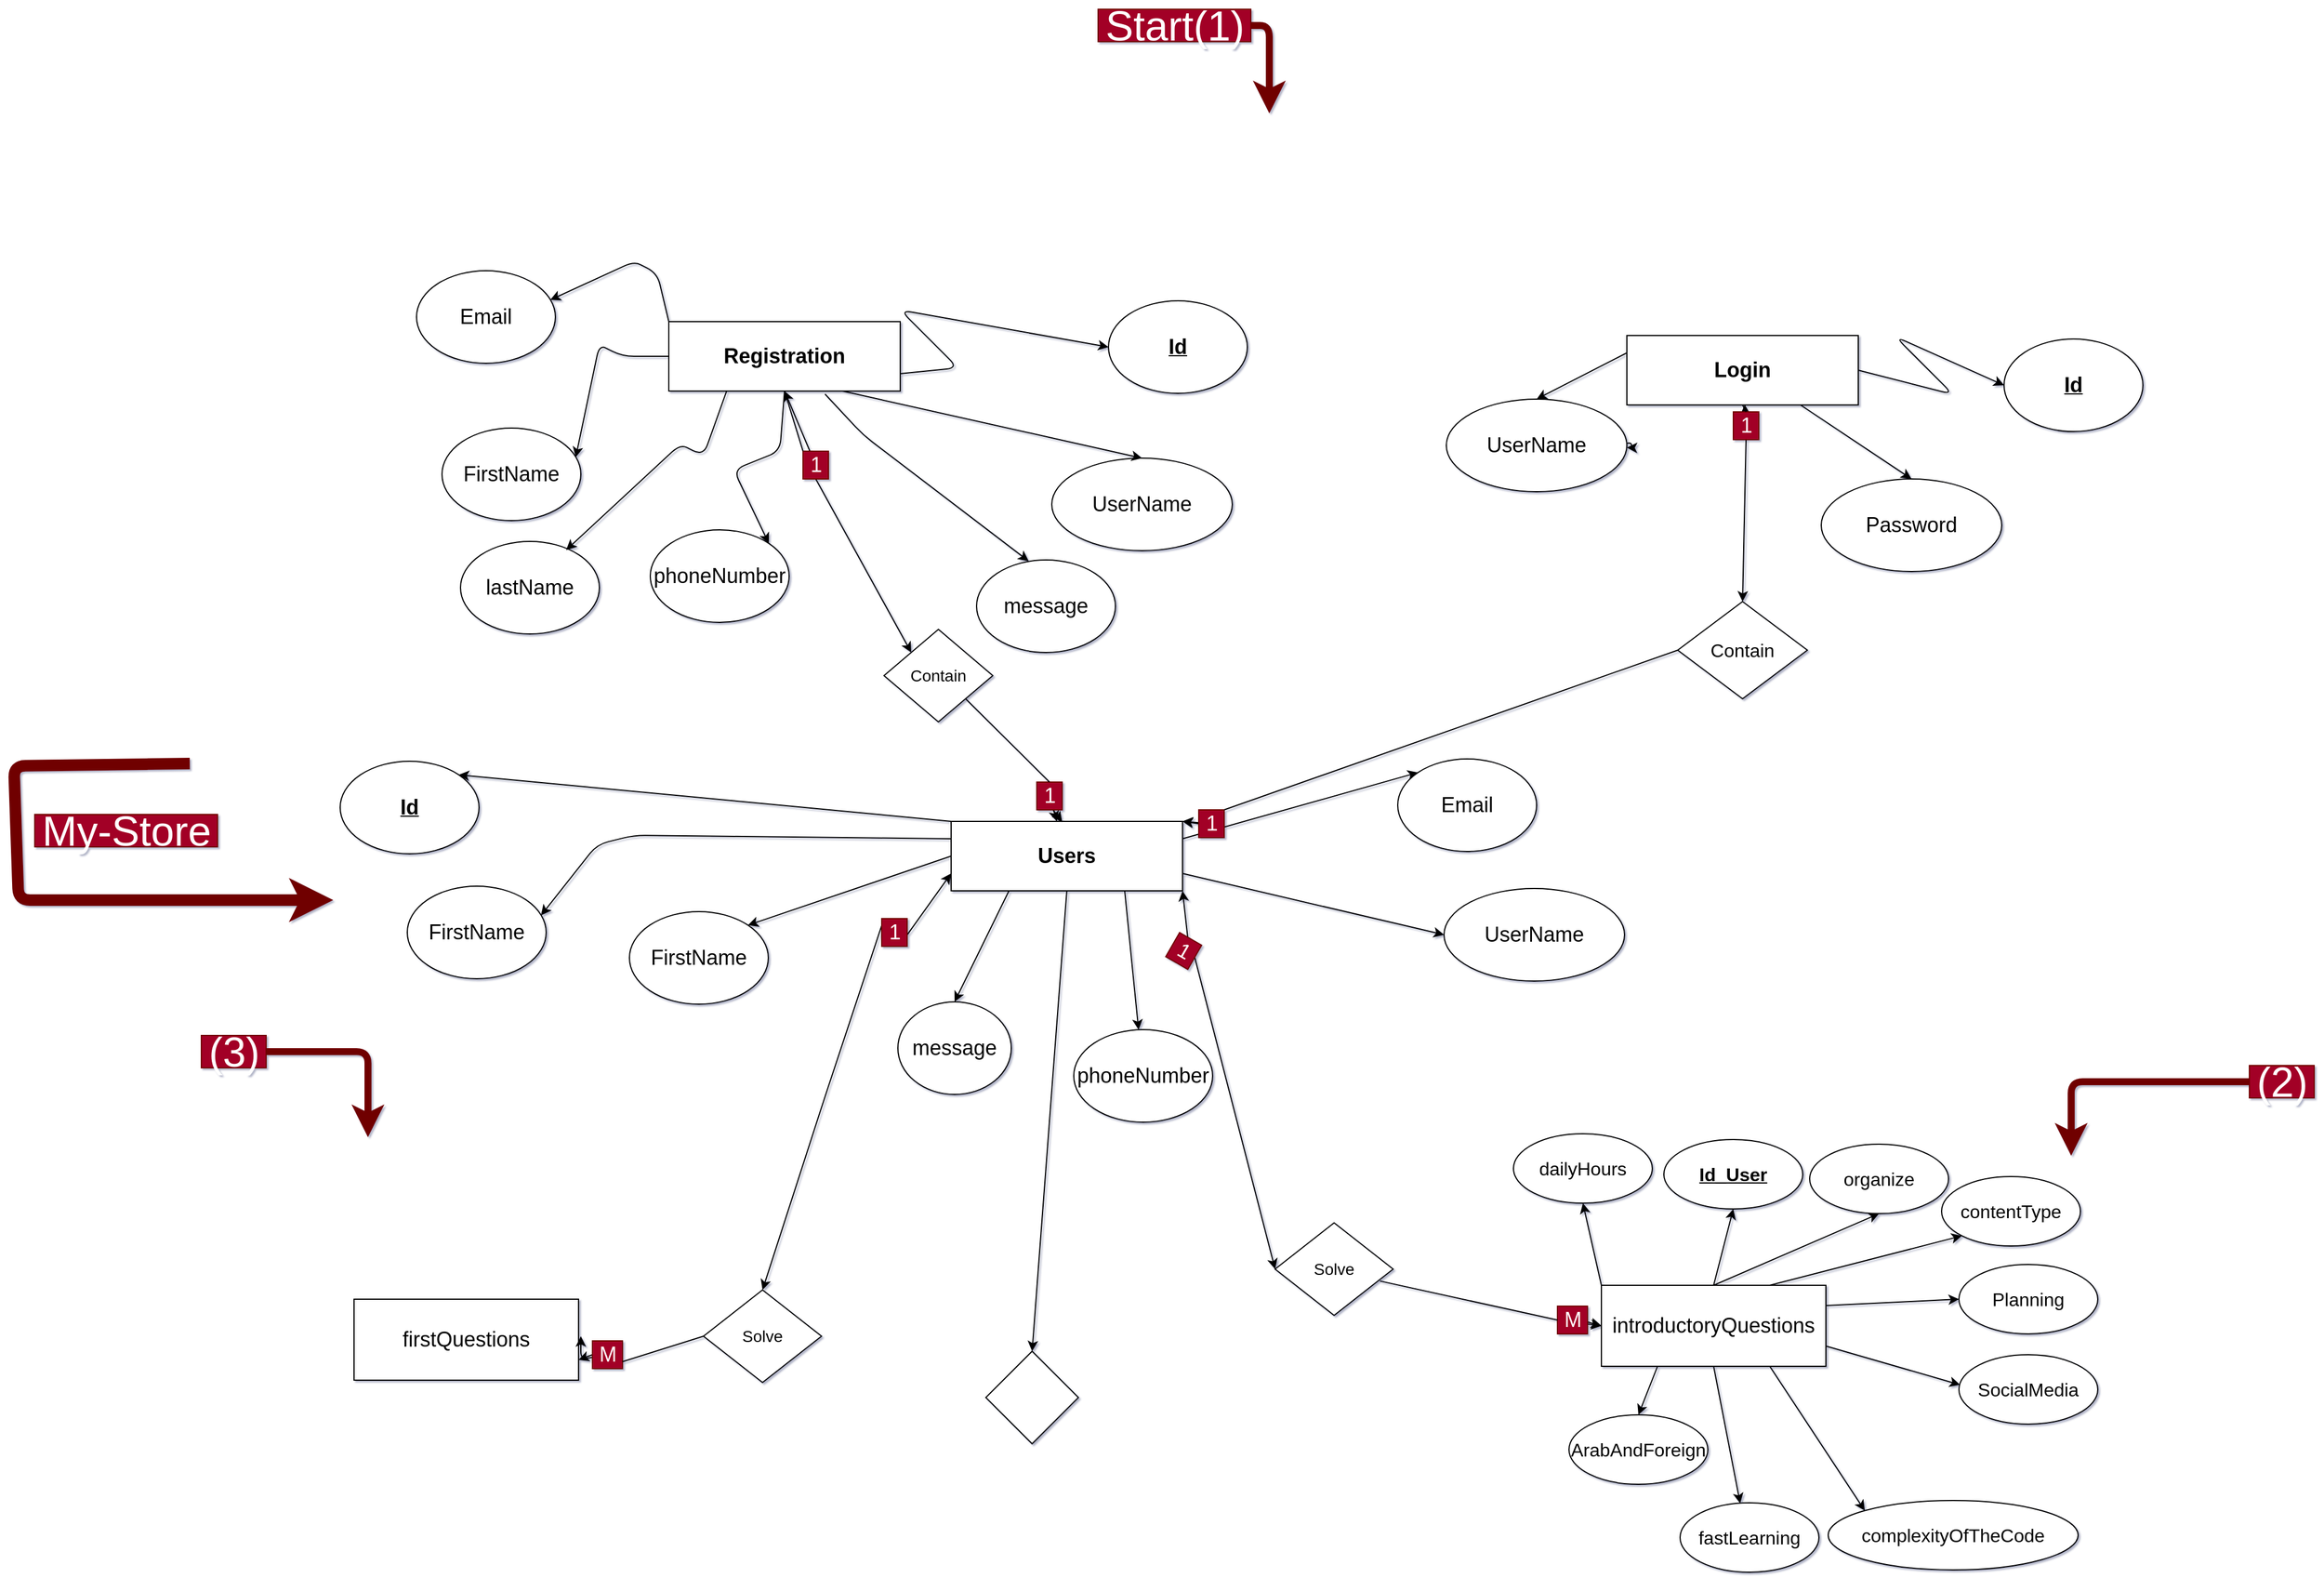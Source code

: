<mxfile>
    <diagram id="y1dGy0X4rMR0xC7phDoN" name="Start">
        <mxGraphModel dx="2214" dy="1220" grid="1" gridSize="2" guides="1" tooltips="1" connect="1" arrows="1" fold="1" page="0" pageScale="1" pageWidth="850" pageHeight="1100" background="none" math="0" shadow="1">
            <root>
                <mxCell id="0"/>
                <mxCell id="1" parent="0"/>
                <mxCell id="25" value="" style="edgeStyle=none;html=1;fontColor=#CCFFE6;entryX=0;entryY=0;entryDx=0;entryDy=0;exitX=0.5;exitY=1;exitDx=0;exitDy=0;startArrow=none;" parent="1" source="45" target="24" edge="1">
                    <mxGeometry relative="1" as="geometry">
                        <mxPoint x="278.767" y="305.901" as="targetPoint"/>
                    </mxGeometry>
                </mxCell>
                <mxCell id="2" value="&lt;font style=&quot;font-size: 18px&quot; color=&quot;#000000&quot;&gt;&lt;b&gt;Registration&lt;/b&gt;&lt;/font&gt;" style="whiteSpace=wrap;html=1;" parent="1" vertex="1">
                    <mxGeometry x="164" y="24" width="200" height="60" as="geometry"/>
                </mxCell>
                <mxCell id="3" value="FirstName" style="ellipse;whiteSpace=wrap;html=1;fontSize=18;" parent="1" vertex="1">
                    <mxGeometry x="-32" y="116" width="120" height="80" as="geometry"/>
                </mxCell>
                <mxCell id="4" value="&lt;u&gt;&lt;b&gt;Id&lt;/b&gt;&lt;/u&gt;" style="ellipse;whiteSpace=wrap;html=1;fontSize=18;" parent="1" vertex="1">
                    <mxGeometry x="544" y="6" width="120" height="80" as="geometry"/>
                </mxCell>
                <mxCell id="5" value="" style="endArrow=classic;html=1;fontSize=18;exitX=1;exitY=0.75;exitDx=0;exitDy=0;entryX=0;entryY=0.5;entryDx=0;entryDy=0;" parent="1" source="2" target="4" edge="1">
                    <mxGeometry width="50" height="50" relative="1" as="geometry">
                        <mxPoint x="364" y="64" as="sourcePoint"/>
                        <mxPoint x="414" y="14" as="targetPoint"/>
                        <Array as="points">
                            <mxPoint x="414" y="64"/>
                            <mxPoint x="364" y="14"/>
                        </Array>
                    </mxGeometry>
                </mxCell>
                <mxCell id="6" value="" style="endArrow=classic;html=1;fontSize=18;entryX=0.963;entryY=0.316;entryDx=0;entryDy=0;entryPerimeter=0;exitX=0;exitY=0.5;exitDx=0;exitDy=0;" parent="1" source="2" target="3" edge="1">
                    <mxGeometry width="50" height="50" relative="1" as="geometry">
                        <mxPoint x="164" y="54" as="sourcePoint"/>
                        <mxPoint x="4" y="64" as="targetPoint"/>
                        <Array as="points">
                            <mxPoint x="124" y="54"/>
                            <mxPoint x="104" y="44"/>
                        </Array>
                    </mxGeometry>
                </mxCell>
                <mxCell id="7" value="lastName" style="ellipse;whiteSpace=wrap;html=1;fontSize=18;" parent="1" vertex="1">
                    <mxGeometry x="-16" y="214" width="120" height="80" as="geometry"/>
                </mxCell>
                <mxCell id="8" value="" style="endArrow=classic;html=1;fontSize=18;entryX=0.761;entryY=0.093;entryDx=0;entryDy=0;entryPerimeter=0;exitX=0.25;exitY=1;exitDx=0;exitDy=0;" parent="1" source="2" target="7" edge="1">
                    <mxGeometry width="50" height="50" relative="1" as="geometry">
                        <mxPoint x="234" y="140" as="sourcePoint"/>
                        <mxPoint x="74" y="150" as="targetPoint"/>
                        <Array as="points">
                            <mxPoint x="194" y="140"/>
                            <mxPoint x="174" y="130"/>
                        </Array>
                    </mxGeometry>
                </mxCell>
                <mxCell id="9" value="phoneNumber&lt;span style=&quot;color: rgba(0 , 0 , 0 , 0) ; font-family: monospace ; font-size: 0px&quot;&gt;%3CmxGraphModel%3E%3Croot%3E%3CmxCell%20id%3D%220%22%2F%3E%3CmxCell%20id%3D%221%22%20parent%3D%220%22%2F%3E%3CmxCell%20id%3D%222%22%20value%3D%22FirstName%22%20style%3D%22ellipse%3BwhiteSpace%3Dwrap%3Bhtml%3D1%3BfontSize%3D18%3B%22%20vertex%3D%221%22%20parent%3D%221%22%3E%3CmxGeometry%20x%3D%2290%22%20y%3D%2210%22%20width%3D%22120%22%20height%3D%2280%22%20as%3D%22geometry%22%2F%3E%3C%2FmxCell%3E%3CmxCell%20id%3D%223%22%20value%3D%22%22%20style%3D%22curved%3D1%3BendArrow%3Dclassic%3Bhtml%3D1%3Brounded%3D0%3BfontSize%3D18%3BentryX%3D0.963%3BentryY%3D0.316%3BentryDx%3D0%3BentryDy%3D0%3BentryPerimeter%3D0%3B%22%20edge%3D%221%22%20target%3D%222%22%20parent%3D%221%22%3E%3CmxGeometry%20width%3D%2250%22%20height%3D%2250%22%20relative%3D%221%22%20as%3D%22geometry%22%3E%3CmxPoint%20x%3D%22280%22%20y%3D%2240%22%20as%3D%22sourcePoint%22%2F%3E%3CmxPoint%20x%3D%22120%22%20y%3D%2250%22%20as%3D%22targetPoint%22%2F%3E%3CArray%20as%3D%22points%22%3E%3CmxPoint%20x%3D%22240%22%20y%3D%2240%22%2F%3E%3CmxPoint%20x%3D%22220%22%20y%3D%2230%22%2F%3E%3C%2FArray%3E%3C%2FmxGeometry%3E%3C%2FmxCell%3E%3C%2Froot%3E%3C%2FmxGraphModel%3E&lt;/span&gt;" style="ellipse;whiteSpace=wrap;html=1;fontSize=18;" parent="1" vertex="1">
                    <mxGeometry x="148" y="204" width="120" height="80" as="geometry"/>
                </mxCell>
                <mxCell id="10" value="" style="endArrow=classic;html=1;fontSize=18;exitX=0.5;exitY=1;exitDx=0;exitDy=0;entryX=1;entryY=0;entryDx=0;entryDy=0;" parent="1" source="2" target="9" edge="1">
                    <mxGeometry width="50" height="50" relative="1" as="geometry">
                        <mxPoint x="350" y="182" as="sourcePoint"/>
                        <mxPoint x="224" y="160" as="targetPoint"/>
                        <Array as="points">
                            <mxPoint x="260" y="136"/>
                            <mxPoint x="220" y="152"/>
                        </Array>
                    </mxGeometry>
                </mxCell>
                <mxCell id="12" value="message" style="ellipse;whiteSpace=wrap;html=1;fontSize=18;" parent="1" vertex="1">
                    <mxGeometry x="430" y="230" width="120" height="80" as="geometry"/>
                </mxCell>
                <mxCell id="13" value="" style="endArrow=classic;html=1;fontSize=18;entryX=0.375;entryY=0.013;entryDx=0;entryDy=0;entryPerimeter=0;exitX=0.675;exitY=1.044;exitDx=0;exitDy=0;exitPerimeter=0;" parent="1" source="2" target="12" edge="1">
                    <mxGeometry width="50" height="50" relative="1" as="geometry">
                        <mxPoint x="320" y="80" as="sourcePoint"/>
                        <mxPoint x="360" y="216" as="targetPoint"/>
                        <Array as="points">
                            <mxPoint x="332" y="122"/>
                        </Array>
                    </mxGeometry>
                </mxCell>
                <mxCell id="37" value="" style="edgeStyle=none;html=1;fontColor=#CCFFE6;exitX=0.5;exitY=1;exitDx=0;exitDy=0;entryX=0.5;entryY=0;entryDx=0;entryDy=0;startArrow=none;" parent="1" source="41" target="36" edge="1">
                    <mxGeometry relative="1" as="geometry">
                        <mxPoint x="1074" y="116" as="sourcePoint"/>
                    </mxGeometry>
                </mxCell>
                <mxCell id="14" value="&lt;font style=&quot;font-size: 18px&quot; color=&quot;#000000&quot;&gt;&lt;b&gt;Login&lt;/b&gt;&lt;/font&gt;" style="whiteSpace=wrap;html=1;" parent="1" vertex="1">
                    <mxGeometry x="992" y="36" width="200" height="60" as="geometry"/>
                </mxCell>
                <mxCell id="15" value="&lt;u&gt;&lt;b&gt;Id&lt;/b&gt;&lt;/u&gt;" style="ellipse;whiteSpace=wrap;html=1;fontSize=18;" parent="1" vertex="1">
                    <mxGeometry x="1318" y="39" width="120" height="80" as="geometry"/>
                </mxCell>
                <mxCell id="16" value="" style="endArrow=classic;html=1;fontSize=18;exitX=1;exitY=0.5;exitDx=0;exitDy=0;entryX=0;entryY=0.5;entryDx=0;entryDy=0;" parent="1" source="14" target="15" edge="1">
                    <mxGeometry width="50" height="50" relative="1" as="geometry">
                        <mxPoint x="1224" y="87.0" as="sourcePoint"/>
                        <mxPoint x="1274" y="37" as="targetPoint"/>
                        <Array as="points">
                            <mxPoint x="1274" y="87"/>
                            <mxPoint x="1224" y="37"/>
                        </Array>
                    </mxGeometry>
                </mxCell>
                <mxCell id="17" value="UserName" style="ellipse;whiteSpace=wrap;html=1;fontSize=18;" parent="1" vertex="1">
                    <mxGeometry x="836" y="91" width="156" height="80" as="geometry"/>
                </mxCell>
                <mxCell id="18" value="" style="endArrow=classic;html=1;fontSize=18;entryX=0.5;entryY=0;entryDx=0;entryDy=0;exitX=0;exitY=0.25;exitDx=0;exitDy=0;" parent="1" source="14" target="17" edge="1">
                    <mxGeometry width="50" height="50" relative="1" as="geometry">
                        <mxPoint x="1180" y="103.0" as="sourcePoint"/>
                        <mxPoint x="1180" y="237" as="targetPoint"/>
                        <Array as="points"/>
                    </mxGeometry>
                </mxCell>
                <mxCell id="19" style="edgeStyle=none;html=1;fontColor=#CCFFE6;" parent="1" source="17" target="17" edge="1">
                    <mxGeometry relative="1" as="geometry"/>
                </mxCell>
                <mxCell id="24" value="&lt;font style=&quot;font-size: 14px&quot;&gt;Contain&lt;/font&gt;" style="rhombus;whiteSpace=wrap;html=1;" parent="1" vertex="1">
                    <mxGeometry x="350" y="290" width="94" height="80" as="geometry"/>
                </mxCell>
                <mxCell id="59" value="" style="edgeStyle=none;html=1;fontSize=14;fontColor=#CCFFE6;exitX=1;exitY=0.5;exitDx=0;exitDy=0;entryX=0;entryY=0.5;entryDx=0;entryDy=0;startArrow=none;" parent="1" source="52" target="48" edge="1">
                    <mxGeometry relative="1" as="geometry"/>
                </mxCell>
                <mxCell id="87" value="" style="edgeStyle=none;html=1;entryX=0.5;entryY=0;entryDx=0;entryDy=0;exitX=0.5;exitY=1;exitDx=0;exitDy=0;" parent="1" source="31" target="86" edge="1">
                    <mxGeometry relative="1" as="geometry">
                        <mxPoint x="506" y="568" as="sourcePoint"/>
                    </mxGeometry>
                </mxCell>
                <mxCell id="143" style="edgeStyle=none;html=1;exitX=0;exitY=0;exitDx=0;exitDy=0;entryX=1;entryY=0;entryDx=0;entryDy=0;" edge="1" parent="1" source="31" target="137">
                    <mxGeometry relative="1" as="geometry"/>
                </mxCell>
                <mxCell id="147" style="edgeStyle=none;html=1;exitX=0;exitY=0.5;exitDx=0;exitDy=0;entryX=1;entryY=0;entryDx=0;entryDy=0;" edge="1" parent="1" source="31" target="146">
                    <mxGeometry relative="1" as="geometry">
                        <mxPoint x="406" y="654" as="sourcePoint"/>
                    </mxGeometry>
                </mxCell>
                <mxCell id="149" style="edgeStyle=none;html=1;exitX=1;exitY=0.25;exitDx=0;exitDy=0;entryX=0;entryY=0;entryDx=0;entryDy=0;" edge="1" parent="1" source="31" target="148">
                    <mxGeometry relative="1" as="geometry"/>
                </mxCell>
                <mxCell id="151" style="edgeStyle=none;html=1;exitX=0.75;exitY=1;exitDx=0;exitDy=0;" edge="1" parent="1" source="31" target="150">
                    <mxGeometry relative="1" as="geometry">
                        <mxPoint x="556" y="669" as="sourcePoint"/>
                    </mxGeometry>
                </mxCell>
                <mxCell id="742" style="edgeStyle=none;html=1;exitX=0.25;exitY=1;exitDx=0;exitDy=0;entryX=0.5;entryY=0;entryDx=0;entryDy=0;" edge="1" parent="1" source="31" target="152">
                    <mxGeometry relative="1" as="geometry">
                        <mxPoint x="456" y="669" as="sourcePoint"/>
                    </mxGeometry>
                </mxCell>
                <mxCell id="744" style="edgeStyle=none;html=1;exitX=1;exitY=0.75;exitDx=0;exitDy=0;entryX=0;entryY=0.5;entryDx=0;entryDy=0;" edge="1" parent="1" source="31" target="743">
                    <mxGeometry relative="1" as="geometry">
                        <mxPoint x="606" y="639" as="sourcePoint"/>
                    </mxGeometry>
                </mxCell>
                <mxCell id="31" value="&lt;font style=&quot;font-size: 18px&quot; color=&quot;#000000&quot;&gt;&lt;b&gt;Users&lt;/b&gt;&lt;/font&gt;" style="whiteSpace=wrap;html=1;" parent="1" vertex="1">
                    <mxGeometry x="408" y="456" width="200" height="60" as="geometry"/>
                </mxCell>
                <mxCell id="39" value="" style="edgeStyle=none;html=1;fontColor=#CCFFE6;entryX=1;entryY=0;entryDx=0;entryDy=0;exitX=0;exitY=0.5;exitDx=0;exitDy=0;startArrow=none;" parent="1" source="42" target="31" edge="1">
                    <mxGeometry relative="1" as="geometry">
                        <mxPoint x="1080" y="354" as="targetPoint"/>
                    </mxGeometry>
                </mxCell>
                <mxCell id="36" value="&lt;font size=&quot;3&quot;&gt;Contain&lt;/font&gt;" style="rhombus;whiteSpace=wrap;html=1;" parent="1" vertex="1">
                    <mxGeometry x="1036" y="266" width="112" height="84" as="geometry"/>
                </mxCell>
                <mxCell id="99" value="" style="edgeStyle=none;html=1;" parent="1" source="41" target="14" edge="1">
                    <mxGeometry relative="1" as="geometry"/>
                </mxCell>
                <mxCell id="100" value="" style="edgeStyle=none;html=1;" parent="1" source="41" target="14" edge="1">
                    <mxGeometry relative="1" as="geometry"/>
                </mxCell>
                <mxCell id="101" value="" style="edgeStyle=none;html=1;" parent="1" source="41" target="14" edge="1">
                    <mxGeometry relative="1" as="geometry"/>
                </mxCell>
                <mxCell id="95" value="" style="edgeStyle=none;html=1;entryX=1;entryY=0;entryDx=0;entryDy=0;" parent="1" source="42" target="31" edge="1">
                    <mxGeometry relative="1" as="geometry"/>
                </mxCell>
                <mxCell id="102" value="" style="edgeStyle=none;html=1;entryX=0.5;entryY=1;entryDx=0;entryDy=0;" parent="1" source="45" target="2" edge="1">
                    <mxGeometry relative="1" as="geometry">
                        <mxPoint x="286" y="104" as="targetPoint"/>
                    </mxGeometry>
                </mxCell>
                <mxCell id="92" value="" style="edgeStyle=none;html=1;" parent="1" source="46" target="31" edge="1">
                    <mxGeometry relative="1" as="geometry"/>
                </mxCell>
                <mxCell id="94" value="" style="edgeStyle=none;html=1;entryX=0.48;entryY=0.011;entryDx=0;entryDy=0;entryPerimeter=0;exitX=0.632;exitY=0.985;exitDx=0;exitDy=0;exitPerimeter=0;" parent="1" source="46" target="31" edge="1">
                    <mxGeometry relative="1" as="geometry"/>
                </mxCell>
                <mxCell id="51" value="" style="edgeStyle=none;html=1;fontSize=18;fontColor=#CCFFE6;exitX=0.889;exitY=0.629;exitDx=0;exitDy=0;exitPerimeter=0;entryX=0;entryY=0.5;entryDx=0;entryDy=0;startArrow=none;" parent="1" source="53" target="50" edge="1">
                    <mxGeometry relative="1" as="geometry">
                        <mxPoint x="780" y="839" as="sourcePoint"/>
                    </mxGeometry>
                </mxCell>
                <mxCell id="48" value="&lt;font style=&quot;font-size: 14px&quot;&gt;Solve&lt;/font&gt;" style="rhombus;whiteSpace=wrap;html=1;" parent="1" vertex="1">
                    <mxGeometry x="688" y="803" width="102" height="80" as="geometry"/>
                </mxCell>
                <mxCell id="69" value="" style="edgeStyle=none;html=1;fontSize=14;fontColor=#CCFFE6;exitX=0.25;exitY=1;exitDx=0;exitDy=0;entryX=0.5;entryY=0;entryDx=0;entryDy=0;" parent="1" source="50" target="68" edge="1">
                    <mxGeometry relative="1" as="geometry"/>
                </mxCell>
                <mxCell id="70" style="edgeStyle=none;html=1;fontSize=14;fontColor=#CCFFE6;exitX=0.5;exitY=1;exitDx=0;exitDy=0;entryX=0.433;entryY=0.009;entryDx=0;entryDy=0;entryPerimeter=0;" parent="1" source="50" target="72" edge="1">
                    <mxGeometry relative="1" as="geometry">
                        <mxPoint x="1220" y="1009" as="targetPoint"/>
                    </mxGeometry>
                </mxCell>
                <mxCell id="71" value="" style="edgeStyle=none;html=1;fontSize=14;fontColor=#CCFFE6;exitX=0.75;exitY=0;exitDx=0;exitDy=0;entryX=0;entryY=1;entryDx=0;entryDy=0;" parent="1" source="50" target="66" edge="1">
                    <mxGeometry relative="1" as="geometry"/>
                </mxCell>
                <mxCell id="76" value="" style="edgeStyle=none;html=1;fontSize=14;fontColor=#CCFFE6;entryX=0.5;entryY=1;entryDx=0;entryDy=0;exitX=0;exitY=0;exitDx=0;exitDy=0;" parent="1" source="50" target="75" edge="1">
                    <mxGeometry relative="1" as="geometry"/>
                </mxCell>
                <mxCell id="50" value="&lt;font style=&quot;font-size: 18px&quot; color=&quot;#000000&quot;&gt;introductoryQuestions&lt;/font&gt;" style="whiteSpace=wrap;html=1;align=center;" parent="1" vertex="1">
                    <mxGeometry x="970" y="857" width="194" height="70" as="geometry"/>
                </mxCell>
                <mxCell id="98" value="" style="edgeStyle=none;html=1;entryX=0;entryY=0.5;entryDx=0;entryDy=0;exitX=0.969;exitY=0.564;exitDx=0;exitDy=0;exitPerimeter=0;" parent="1" source="53" target="50" edge="1">
                    <mxGeometry relative="1" as="geometry"/>
                </mxCell>
                <mxCell id="54" value="" style="edgeStyle=none;html=1;fontSize=18;fontColor=#CCFFE6;exitX=0;exitY=0.25;exitDx=0;exitDy=0;entryX=0.5;entryY=0;entryDx=0;entryDy=0;startArrow=none;" parent="1" source="60" target="56" edge="1">
                    <mxGeometry relative="1" as="geometry">
                        <mxPoint x="97" y="677" as="sourcePoint"/>
                        <Array as="points">
                            <mxPoint x="298" y="697"/>
                        </Array>
                    </mxGeometry>
                </mxCell>
                <mxCell id="55" value="" style="edgeStyle=none;html=1;fontSize=18;fontColor=#CCFFE6;entryX=1;entryY=0.75;entryDx=0;entryDy=0;exitX=0;exitY=0.5;exitDx=0;exitDy=0;startArrow=none;" parent="1" source="58" target="57" edge="1">
                    <mxGeometry relative="1" as="geometry"/>
                </mxCell>
                <mxCell id="56" value="&lt;font style=&quot;font-size: 14px&quot;&gt;Solve&lt;/font&gt;" style="rhombus;whiteSpace=wrap;html=1;" parent="1" vertex="1">
                    <mxGeometry x="194" y="861" width="102" height="80" as="geometry"/>
                </mxCell>
                <mxCell id="57" value="&lt;span style=&quot;font-size: 18px&quot;&gt;&lt;font color=&quot;#000000&quot;&gt;firstQuestions&lt;/font&gt;&lt;/span&gt;" style="whiteSpace=wrap;html=1;align=center;" parent="1" vertex="1">
                    <mxGeometry x="-108" y="869" width="194" height="70" as="geometry"/>
                </mxCell>
                <mxCell id="103" value="" style="edgeStyle=none;html=1;" parent="1" source="58" edge="1">
                    <mxGeometry relative="1" as="geometry">
                        <mxPoint x="88" y="901" as="targetPoint"/>
                        <Array as="points">
                            <mxPoint x="88" y="921"/>
                        </Array>
                    </mxGeometry>
                </mxCell>
                <mxCell id="97" value="" style="edgeStyle=none;html=1;entryX=0;entryY=0.75;entryDx=0;entryDy=0;exitX=1.01;exitY=0.574;exitDx=0;exitDy=0;exitPerimeter=0;" parent="1" source="60" target="31" edge="1">
                    <mxGeometry relative="1" as="geometry">
                        <mxPoint x="406" y="624" as="targetPoint"/>
                    </mxGeometry>
                </mxCell>
                <mxCell id="61" value="UserName" style="ellipse;whiteSpace=wrap;html=1;fontSize=18;" parent="1" vertex="1">
                    <mxGeometry x="495" y="142" width="156" height="80" as="geometry"/>
                </mxCell>
                <mxCell id="62" value="" style="endArrow=classic;html=1;fontSize=18;entryX=0.5;entryY=0;entryDx=0;entryDy=0;exitX=0.75;exitY=1;exitDx=0;exitDy=0;" parent="1" source="2" target="61" edge="1">
                    <mxGeometry width="50" height="50" relative="1" as="geometry">
                        <mxPoint x="580" y="158" as="sourcePoint"/>
                        <mxPoint x="770" y="359" as="targetPoint"/>
                        <Array as="points"/>
                    </mxGeometry>
                </mxCell>
                <mxCell id="64" value="Password" style="ellipse;whiteSpace=wrap;html=1;fontSize=18;" parent="1" vertex="1">
                    <mxGeometry x="1160" y="160" width="156" height="80" as="geometry"/>
                </mxCell>
                <mxCell id="65" value="" style="endArrow=classic;html=1;fontSize=18;entryX=0.5;entryY=0;entryDx=0;entryDy=0;exitX=0.75;exitY=1;exitDx=0;exitDy=0;" parent="1" source="14" target="64" edge="1">
                    <mxGeometry width="50" height="50" relative="1" as="geometry">
                        <mxPoint x="1314" y="105" as="sourcePoint"/>
                        <mxPoint x="1504" y="306" as="targetPoint"/>
                        <Array as="points"/>
                    </mxGeometry>
                </mxCell>
                <mxCell id="66" value="&lt;font size=&quot;3&quot;&gt;contentType&lt;/font&gt;" style="ellipse;whiteSpace=wrap;html=1;" parent="1" vertex="1">
                    <mxGeometry x="1264" y="763" width="120" height="60" as="geometry"/>
                </mxCell>
                <mxCell id="68" value="&lt;font size=&quot;3&quot;&gt;ArabAndForeign&lt;/font&gt;" style="ellipse;whiteSpace=wrap;html=1;" parent="1" vertex="1">
                    <mxGeometry x="942" y="969" width="120" height="60" as="geometry"/>
                </mxCell>
                <mxCell id="72" value="&lt;font size=&quot;3&quot;&gt;fastLearning&lt;/font&gt;" style="ellipse;whiteSpace=wrap;html=1;" parent="1" vertex="1">
                    <mxGeometry x="1038" y="1045" width="120" height="60" as="geometry"/>
                </mxCell>
                <mxCell id="75" value="&lt;font size=&quot;3&quot;&gt;dailyHours&lt;/font&gt;" style="ellipse;whiteSpace=wrap;html=1;" parent="1" vertex="1">
                    <mxGeometry x="894" y="726" width="120" height="60" as="geometry"/>
                </mxCell>
                <mxCell id="77" style="edgeStyle=none;html=1;fontSize=14;fontColor=#CCFFE6;exitX=0.75;exitY=1;exitDx=0;exitDy=0;entryX=0;entryY=0;entryDx=0;entryDy=0;" parent="1" source="50" target="78" edge="1">
                    <mxGeometry relative="1" as="geometry">
                        <mxPoint x="1348" y="1007" as="targetPoint"/>
                        <mxPoint x="1200.96" y="925" as="sourcePoint"/>
                    </mxGeometry>
                </mxCell>
                <mxCell id="78" value="&lt;font size=&quot;3&quot;&gt;complexityOfTheCode&lt;/font&gt;" style="ellipse;whiteSpace=wrap;html=1;" parent="1" vertex="1">
                    <mxGeometry x="1166" y="1043" width="216" height="60" as="geometry"/>
                </mxCell>
                <mxCell id="79" value="" style="edgeStyle=none;html=1;fontSize=14;fontColor=#CCFFE6;exitX=0.5;exitY=0;exitDx=0;exitDy=0;entryX=0.5;entryY=1;entryDx=0;entryDy=0;" parent="1" source="50" target="80" edge="1">
                    <mxGeometry relative="1" as="geometry">
                        <mxPoint x="1088" y="853" as="sourcePoint"/>
                    </mxGeometry>
                </mxCell>
                <mxCell id="80" value="&lt;font size=&quot;3&quot;&gt;organize&lt;/font&gt;" style="ellipse;whiteSpace=wrap;html=1;" parent="1" vertex="1">
                    <mxGeometry x="1150" y="735" width="120" height="60" as="geometry"/>
                </mxCell>
                <mxCell id="81" value="" style="edgeStyle=none;html=1;fontSize=14;fontColor=#CCFFE6;exitX=1;exitY=0.25;exitDx=0;exitDy=0;entryX=0;entryY=0.5;entryDx=0;entryDy=0;" parent="1" source="50" target="82" edge="1">
                    <mxGeometry relative="1" as="geometry">
                        <mxPoint x="1162" y="945" as="sourcePoint"/>
                    </mxGeometry>
                </mxCell>
                <mxCell id="82" value="&lt;font size=&quot;3&quot;&gt;Planning&lt;/font&gt;" style="ellipse;whiteSpace=wrap;html=1;" parent="1" vertex="1">
                    <mxGeometry x="1279" y="839" width="120" height="60" as="geometry"/>
                </mxCell>
                <mxCell id="84" value="" style="edgeStyle=none;html=1;fontSize=14;fontColor=#CCFFE6;exitX=1;exitY=0.75;exitDx=0;exitDy=0;entryX=0.008;entryY=0.433;entryDx=0;entryDy=0;entryPerimeter=0;" parent="1" source="50" target="85" edge="1">
                    <mxGeometry relative="1" as="geometry">
                        <mxPoint x="1164" y="952.5" as="sourcePoint"/>
                    </mxGeometry>
                </mxCell>
                <mxCell id="85" value="&lt;font size=&quot;3&quot;&gt;SocialMedia&lt;/font&gt;" style="ellipse;whiteSpace=wrap;html=1;" parent="1" vertex="1">
                    <mxGeometry x="1279" y="917" width="120" height="60" as="geometry"/>
                </mxCell>
                <mxCell id="86" value="" style="rhombus;whiteSpace=wrap;html=1;" parent="1" vertex="1">
                    <mxGeometry x="438" y="914" width="80" height="80" as="geometry"/>
                </mxCell>
                <mxCell id="90" value="" style="edgeStyle=segmentEdgeStyle;endArrow=classic;html=1;strokeWidth=6;endSize=9;fillColor=#a20025;strokeColor=#6F0000;startArrow=none;" parent="1" source="91" edge="1">
                    <mxGeometry width="50" height="50" relative="1" as="geometry">
                        <mxPoint x="539" y="-226" as="sourcePoint"/>
                        <mxPoint x="683" y="-156" as="targetPoint"/>
                    </mxGeometry>
                </mxCell>
                <mxCell id="41" value="&lt;font style=&quot;font-size: 18px&quot;&gt;1&lt;/font&gt;" style="text;html=1;align=center;verticalAlign=middle;resizable=0;points=[];autosize=1;strokeColor=#6F0000;fillColor=#a20025;fontSize=14;fontColor=#ffffff;" parent="1" vertex="1">
                    <mxGeometry x="1084" y="102" width="22" height="24" as="geometry"/>
                </mxCell>
                <mxCell id="110" value="" style="edgeStyle=none;html=1;fontColor=#CCFFE6;exitX=0.5;exitY=1;exitDx=0;exitDy=0;entryX=0.5;entryY=0;entryDx=0;entryDy=0;endArrow=none;" parent="1" source="14" target="41" edge="1">
                    <mxGeometry relative="1" as="geometry">
                        <mxPoint x="1084" y="84" as="sourcePoint"/>
                        <mxPoint x="1194.0" y="412" as="targetPoint"/>
                    </mxGeometry>
                </mxCell>
                <mxCell id="45" value="&lt;font style=&quot;font-size: 18px&quot;&gt;1&lt;/font&gt;" style="text;html=1;align=center;verticalAlign=middle;resizable=0;points=[];autosize=1;strokeColor=#6F0000;fillColor=#a20025;fontSize=14;fontColor=#ffffff;" parent="1" vertex="1">
                    <mxGeometry x="280" y="136" width="22" height="24" as="geometry"/>
                </mxCell>
                <mxCell id="111" value="" style="edgeStyle=none;html=1;fontColor=#CCFFE6;entryX=0;entryY=0;entryDx=0;entryDy=0;exitX=0.5;exitY=1;exitDx=0;exitDy=0;endArrow=none;" parent="1" source="2" target="45" edge="1">
                    <mxGeometry relative="1" as="geometry">
                        <mxPoint x="264" y="84" as="sourcePoint"/>
                        <mxPoint x="373.5" y="310" as="targetPoint"/>
                    </mxGeometry>
                </mxCell>
                <mxCell id="58" value="&lt;span style=&quot;font-size: 18px&quot;&gt;M&lt;/span&gt;" style="text;html=1;align=center;verticalAlign=middle;resizable=0;points=[];autosize=1;strokeColor=#6F0000;fillColor=#a20025;fontSize=14;fontColor=#ffffff;" parent="1" vertex="1">
                    <mxGeometry x="98" y="905" width="26" height="24" as="geometry"/>
                </mxCell>
                <mxCell id="112" value="" style="edgeStyle=none;html=1;fontSize=18;fontColor=#CCFFE6;entryX=1;entryY=0.75;entryDx=0;entryDy=0;exitX=0;exitY=0.5;exitDx=0;exitDy=0;endArrow=none;" parent="1" source="56" target="58" edge="1">
                    <mxGeometry relative="1" as="geometry">
                        <mxPoint x="194" y="901" as="sourcePoint"/>
                        <mxPoint x="86" y="921.5" as="targetPoint"/>
                    </mxGeometry>
                </mxCell>
                <mxCell id="60" value="&lt;font style=&quot;font-size: 18px&quot;&gt;1&lt;/font&gt;" style="text;html=1;align=center;verticalAlign=middle;resizable=0;points=[];autosize=1;strokeColor=#6F0000;fillColor=#a20025;fontSize=14;fontColor=#ffffff;" parent="1" vertex="1">
                    <mxGeometry x="348" y="540" width="22" height="24" as="geometry"/>
                </mxCell>
                <mxCell id="46" value="&lt;font style=&quot;font-size: 18px&quot;&gt;1&lt;/font&gt;" style="text;html=1;align=center;verticalAlign=middle;resizable=0;points=[];autosize=1;strokeColor=#6F0000;fillColor=#a20025;fontSize=14;fontColor=#ffffff;" parent="1" vertex="1">
                    <mxGeometry x="482" y="422" width="22" height="24" as="geometry"/>
                </mxCell>
                <mxCell id="114" value="" style="edgeStyle=none;html=1;fontColor=#CCFFE6;entryX=0.5;entryY=0;entryDx=0;entryDy=0;exitX=1;exitY=1;exitDx=0;exitDy=0;endArrow=none;" parent="1" source="24" target="46" edge="1">
                    <mxGeometry relative="1" as="geometry">
                        <mxPoint x="520" y="522" as="targetPoint"/>
                        <mxPoint x="420.5" y="350" as="sourcePoint"/>
                    </mxGeometry>
                </mxCell>
                <mxCell id="42" value="&lt;font style=&quot;font-size: 18px&quot;&gt;1&lt;/font&gt;" style="text;html=1;align=center;verticalAlign=middle;resizable=0;points=[];autosize=1;strokeColor=#6F0000;fillColor=#a20025;fontSize=14;fontColor=#ffffff;" parent="1" vertex="1">
                    <mxGeometry x="622" y="446" width="22" height="24" as="geometry"/>
                </mxCell>
                <mxCell id="115" value="" style="edgeStyle=none;html=1;fontColor=#CCFFE6;entryX=1;entryY=0;entryDx=0;entryDy=0;exitX=0;exitY=0.5;exitDx=0;exitDy=0;endArrow=none;" parent="1" source="36" target="42" edge="1">
                    <mxGeometry relative="1" as="geometry">
                        <mxPoint x="620" y="522.0" as="targetPoint"/>
                        <mxPoint x="1138" y="454" as="sourcePoint"/>
                    </mxGeometry>
                </mxCell>
                <mxCell id="767" value="" style="edgeStyle=none;html=1;entryX=1;entryY=1;entryDx=0;entryDy=0;exitX=0.383;exitY=0.02;exitDx=0;exitDy=0;exitPerimeter=0;" edge="1" parent="1" source="52" target="31">
                    <mxGeometry relative="1" as="geometry"/>
                </mxCell>
                <mxCell id="52" value="&lt;font style=&quot;font-size: 18px&quot;&gt;1&lt;/font&gt;" style="text;html=1;align=center;verticalAlign=middle;resizable=0;points=[];autosize=1;strokeColor=#6F0000;fillColor=#a20025;fontSize=14;fontColor=#ffffff;rotation=30;" parent="1" vertex="1">
                    <mxGeometry x="598" y="556" width="22" height="24" as="geometry"/>
                </mxCell>
                <mxCell id="53" value="&lt;span style=&quot;font-size: 18px&quot;&gt;M&lt;/span&gt;" style="text;html=1;align=center;verticalAlign=middle;resizable=0;points=[];autosize=1;strokeColor=#6F0000;fillColor=#a20025;fontSize=14;fontColor=#ffffff;rotation=0;" parent="1" vertex="1">
                    <mxGeometry x="932" y="875" width="26" height="24" as="geometry"/>
                </mxCell>
                <mxCell id="117" value="" style="edgeStyle=none;html=1;fontSize=18;fontColor=#CCFFE6;exitX=0.889;exitY=0.629;exitDx=0;exitDy=0;exitPerimeter=0;entryX=0;entryY=0.5;entryDx=0;entryDy=0;endArrow=none;" parent="1" source="48" target="53" edge="1">
                    <mxGeometry relative="1" as="geometry">
                        <mxPoint x="778.678" y="853.32" as="sourcePoint"/>
                        <mxPoint x="970" y="892" as="targetPoint"/>
                    </mxGeometry>
                </mxCell>
                <mxCell id="124" value="" style="edgeStyle=segmentEdgeStyle;endArrow=classic;html=1;strokeWidth=6;endSize=9;fillColor=#a20025;strokeColor=#6F0000;startArrow=none;" parent="1" source="121" edge="1">
                    <mxGeometry width="50" height="50" relative="1" as="geometry">
                        <mxPoint x="1586" y="683" as="sourcePoint"/>
                        <mxPoint x="1376" y="745" as="targetPoint"/>
                    </mxGeometry>
                </mxCell>
                <mxCell id="91" value="&lt;font style=&quot;font-size: 36px&quot;&gt;Start(1)&lt;/font&gt;" style="text;html=1;align=center;verticalAlign=middle;resizable=0;points=[];autosize=1;fillColor=#a20025;fontColor=#ffffff;strokeColor=#6F0000;" parent="1" vertex="1">
                    <mxGeometry x="535" y="-246" width="132" height="28" as="geometry"/>
                </mxCell>
                <mxCell id="125" value="" style="edgeStyle=segmentEdgeStyle;endArrow=none;html=1;strokeWidth=6;endSize=9;fillColor=#a20025;strokeColor=#6F0000;" parent="1" target="91" edge="1">
                    <mxGeometry width="50" height="50" relative="1" as="geometry">
                        <mxPoint x="539" y="-226" as="sourcePoint"/>
                        <mxPoint x="683" y="-156" as="targetPoint"/>
                    </mxGeometry>
                </mxCell>
                <mxCell id="121" value="&lt;font style=&quot;font-size: 36px&quot;&gt;(2)&lt;/font&gt;" style="text;html=1;align=center;verticalAlign=middle;resizable=0;points=[];autosize=1;fillColor=#a20025;fontColor=#ffffff;strokeColor=#6F0000;" parent="1" vertex="1">
                    <mxGeometry x="1530" y="667" width="56" height="28" as="geometry"/>
                </mxCell>
                <mxCell id="126" value="" style="edgeStyle=segmentEdgeStyle;endArrow=none;html=1;strokeWidth=6;endSize=9;fillColor=#a20025;strokeColor=#6F0000;" parent="1" target="121" edge="1">
                    <mxGeometry width="50" height="50" relative="1" as="geometry">
                        <mxPoint x="1586" y="683" as="sourcePoint"/>
                        <mxPoint x="1376" y="745" as="targetPoint"/>
                    </mxGeometry>
                </mxCell>
                <mxCell id="127" value="Email" style="ellipse;whiteSpace=wrap;html=1;fontSize=18;" parent="1" vertex="1">
                    <mxGeometry x="-54" y="-20" width="120" height="80" as="geometry"/>
                </mxCell>
                <mxCell id="128" value="" style="endArrow=classic;html=1;fontSize=18;entryX=0.963;entryY=0.316;entryDx=0;entryDy=0;entryPerimeter=0;exitX=0;exitY=0;exitDx=0;exitDy=0;" parent="1" source="2" target="127" edge="1">
                    <mxGeometry width="50" height="50" relative="1" as="geometry">
                        <mxPoint x="194.0" y="-18" as="sourcePoint"/>
                        <mxPoint x="34" y="-8" as="targetPoint"/>
                        <Array as="points">
                            <mxPoint x="154" y="-18"/>
                            <mxPoint x="134" y="-28"/>
                        </Array>
                    </mxGeometry>
                </mxCell>
                <mxCell id="130" value="" style="edgeStyle=segmentEdgeStyle;endArrow=classic;html=1;strokeWidth=6;endSize=9;fillColor=#a20025;strokeColor=#6F0000;startArrow=none;" edge="1" parent="1" source="131">
                    <mxGeometry width="50" height="50" relative="1" as="geometry">
                        <mxPoint x="-240" y="659" as="sourcePoint"/>
                        <mxPoint x="-96" y="729" as="targetPoint"/>
                    </mxGeometry>
                </mxCell>
                <mxCell id="131" value="&lt;font style=&quot;font-size: 36px&quot;&gt;(3)&lt;/font&gt;" style="text;html=1;align=center;verticalAlign=middle;resizable=0;points=[];autosize=1;fillColor=#a20025;fontColor=#ffffff;strokeColor=#6F0000;" vertex="1" parent="1">
                    <mxGeometry x="-240" y="641" width="56" height="28" as="geometry"/>
                </mxCell>
                <mxCell id="132" value="" style="edgeStyle=segmentEdgeStyle;endArrow=none;html=1;strokeWidth=6;endSize=9;fillColor=#a20025;strokeColor=#6F0000;" edge="1" parent="1" target="131">
                    <mxGeometry width="50" height="50" relative="1" as="geometry">
                        <mxPoint x="-240" y="659" as="sourcePoint"/>
                        <mxPoint x="-96" y="729" as="targetPoint"/>
                    </mxGeometry>
                </mxCell>
                <mxCell id="135" value="" style="edgeStyle=none;html=1;fontSize=14;fontColor=#CCFFE6;entryX=0.5;entryY=1;entryDx=0;entryDy=0;exitX=0.5;exitY=0;exitDx=0;exitDy=0;" edge="1" parent="1" target="136" source="50">
                    <mxGeometry relative="1" as="geometry">
                        <mxPoint x="832" y="841" as="sourcePoint"/>
                    </mxGeometry>
                </mxCell>
                <mxCell id="136" value="&lt;font size=&quot;3&quot;&gt;&lt;u&gt;&lt;b&gt;Id_User&lt;/b&gt;&lt;/u&gt;&lt;/font&gt;" style="ellipse;whiteSpace=wrap;html=1;" vertex="1" parent="1">
                    <mxGeometry x="1024" y="731" width="120" height="60" as="geometry"/>
                </mxCell>
                <mxCell id="137" value="&lt;u&gt;&lt;b&gt;Id&lt;/b&gt;&lt;/u&gt;" style="ellipse;whiteSpace=wrap;html=1;fontSize=18;" vertex="1" parent="1">
                    <mxGeometry x="-120" y="404" width="120" height="80" as="geometry"/>
                </mxCell>
                <mxCell id="140" value="FirstName" style="ellipse;whiteSpace=wrap;html=1;fontSize=18;" vertex="1" parent="1">
                    <mxGeometry x="-62" y="512" width="120" height="80" as="geometry"/>
                </mxCell>
                <mxCell id="141" value="" style="endArrow=classic;html=1;fontSize=18;entryX=0.963;entryY=0.316;entryDx=0;entryDy=0;entryPerimeter=0;exitX=0;exitY=0.25;exitDx=0;exitDy=0;" edge="1" parent="1" target="140" source="31">
                    <mxGeometry width="50" height="50" relative="1" as="geometry">
                        <mxPoint x="132" y="422" as="sourcePoint"/>
                        <mxPoint x="-28" y="432" as="targetPoint"/>
                        <Array as="points">
                            <mxPoint x="134" y="468"/>
                            <mxPoint x="102" y="476"/>
                        </Array>
                    </mxGeometry>
                </mxCell>
                <mxCell id="146" value="FirstName" style="ellipse;whiteSpace=wrap;html=1;fontSize=18;" vertex="1" parent="1">
                    <mxGeometry x="130" y="534" width="120" height="80" as="geometry"/>
                </mxCell>
                <mxCell id="148" value="Email" style="ellipse;whiteSpace=wrap;html=1;fontSize=18;" vertex="1" parent="1">
                    <mxGeometry x="794" y="402" width="120" height="80" as="geometry"/>
                </mxCell>
                <mxCell id="150" value="phoneNumber&lt;span style=&quot;color: rgba(0 , 0 , 0 , 0) ; font-family: monospace ; font-size: 0px&quot;&gt;%3CmxGraphModel%3E%3Croot%3E%3CmxCell%20id%3D%220%22%2F%3E%3CmxCell%20id%3D%221%22%20parent%3D%220%22%2F%3E%3CmxCell%20id%3D%222%22%20value%3D%22FirstName%22%20style%3D%22ellipse%3BwhiteSpace%3Dwrap%3Bhtml%3D1%3BfontSize%3D18%3B%22%20vertex%3D%221%22%20parent%3D%221%22%3E%3CmxGeometry%20x%3D%2290%22%20y%3D%2210%22%20width%3D%22120%22%20height%3D%2280%22%20as%3D%22geometry%22%2F%3E%3C%2FmxCell%3E%3CmxCell%20id%3D%223%22%20value%3D%22%22%20style%3D%22curved%3D1%3BendArrow%3Dclassic%3Bhtml%3D1%3Brounded%3D0%3BfontSize%3D18%3BentryX%3D0.963%3BentryY%3D0.316%3BentryDx%3D0%3BentryDy%3D0%3BentryPerimeter%3D0%3B%22%20edge%3D%221%22%20target%3D%222%22%20parent%3D%221%22%3E%3CmxGeometry%20width%3D%2250%22%20height%3D%2250%22%20relative%3D%221%22%20as%3D%22geometry%22%3E%3CmxPoint%20x%3D%22280%22%20y%3D%2240%22%20as%3D%22sourcePoint%22%2F%3E%3CmxPoint%20x%3D%22120%22%20y%3D%2250%22%20as%3D%22targetPoint%22%2F%3E%3CArray%20as%3D%22points%22%3E%3CmxPoint%20x%3D%22240%22%20y%3D%2240%22%2F%3E%3CmxPoint%20x%3D%22220%22%20y%3D%2230%22%2F%3E%3C%2FArray%3E%3C%2FmxGeometry%3E%3C%2FmxCell%3E%3C%2Froot%3E%3C%2FmxGraphModel%3E&lt;/span&gt;" style="ellipse;whiteSpace=wrap;html=1;fontSize=18;" vertex="1" parent="1">
                    <mxGeometry x="514" y="636" width="120" height="80" as="geometry"/>
                </mxCell>
                <mxCell id="152" value="message" style="ellipse;whiteSpace=wrap;html=1;fontSize=18;" vertex="1" parent="1">
                    <mxGeometry x="362" y="612" width="98" height="80" as="geometry"/>
                </mxCell>
                <mxCell id="743" value="UserName" style="ellipse;whiteSpace=wrap;html=1;fontSize=18;" vertex="1" parent="1">
                    <mxGeometry x="834" y="514" width="156" height="80" as="geometry"/>
                </mxCell>
                <mxCell id="769" value="" style="endArrow=classic;html=1;strokeWidth=10;fillColor=#a20025;strokeColor=#6F0000;" edge="1" parent="1">
                    <mxGeometry width="50" height="50" relative="1" as="geometry">
                        <mxPoint x="-250" y="406" as="sourcePoint"/>
                        <mxPoint x="-126" y="524" as="targetPoint"/>
                        <Array as="points">
                            <mxPoint x="-402" y="408"/>
                            <mxPoint x="-398" y="524"/>
                        </Array>
                    </mxGeometry>
                </mxCell>
                <mxCell id="770" value="&lt;font style=&quot;font-size: 36px&quot;&gt;My-Store&lt;/font&gt;" style="text;html=1;align=center;verticalAlign=middle;resizable=0;points=[];autosize=1;strokeColor=#6F0000;fillColor=#a20025;fontColor=#ffffff;" vertex="1" parent="1">
                    <mxGeometry x="-384" y="450" width="158" height="28" as="geometry"/>
                </mxCell>
            </root>
        </mxGraphModel>
    </diagram>
</mxfile>